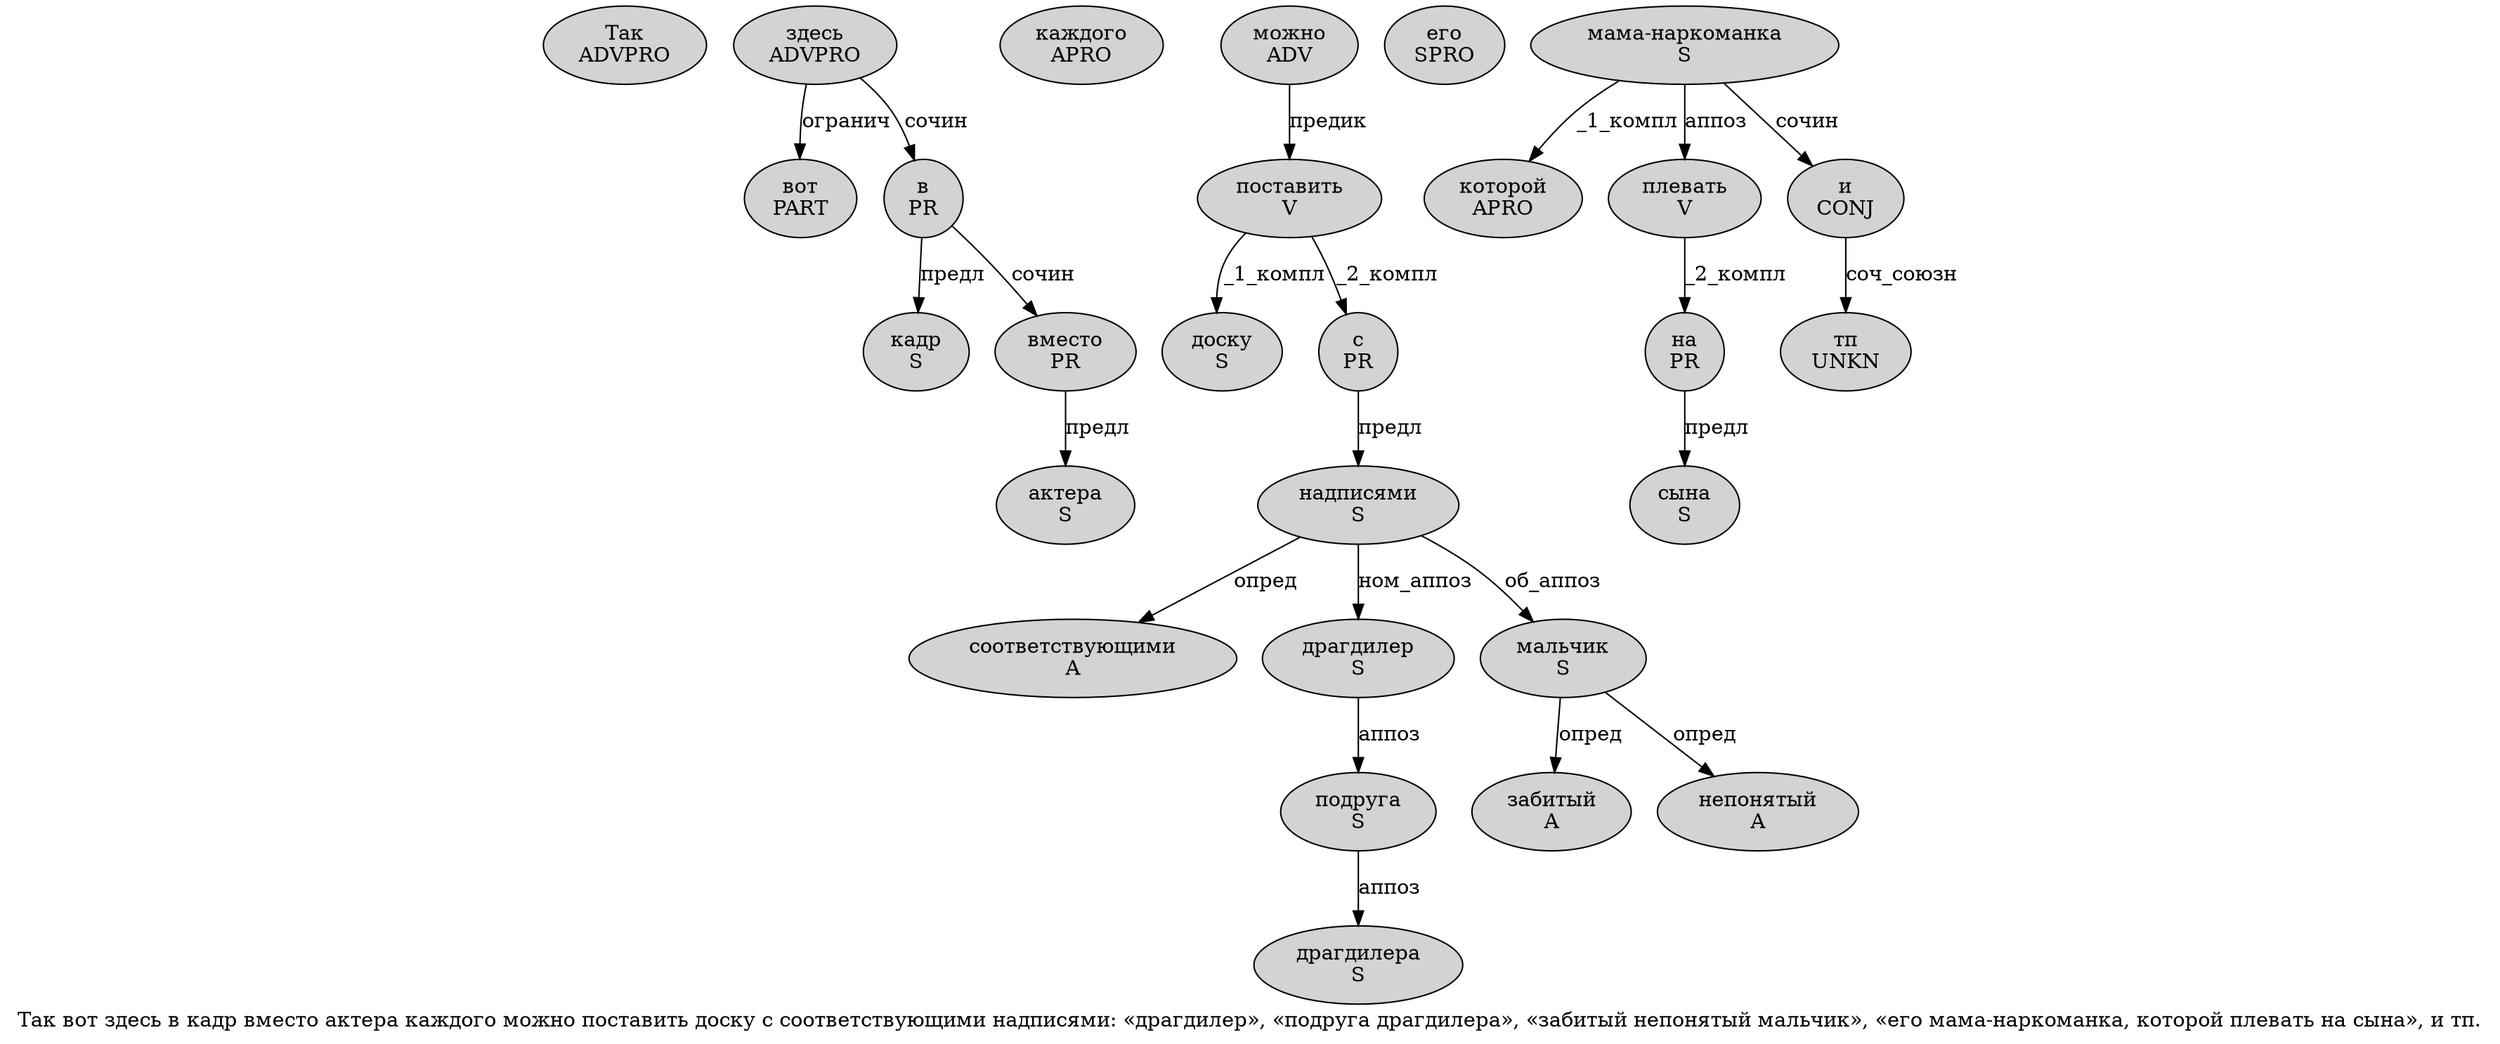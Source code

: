 digraph SENTENCE_4155 {
	graph [label="Так вот здесь в кадр вместо актера каждого можно поставить доску с соответствующими надписями: «драгдилер», «подруга драгдилера», «забитый непонятый мальчик», «его мама-наркоманка, которой плевать на сына», и тп."]
	node [style=filled]
		0 [label="Так
ADVPRO" color="" fillcolor=lightgray penwidth=1 shape=ellipse]
		1 [label="вот
PART" color="" fillcolor=lightgray penwidth=1 shape=ellipse]
		2 [label="здесь
ADVPRO" color="" fillcolor=lightgray penwidth=1 shape=ellipse]
		3 [label="в
PR" color="" fillcolor=lightgray penwidth=1 shape=ellipse]
		4 [label="кадр
S" color="" fillcolor=lightgray penwidth=1 shape=ellipse]
		5 [label="вместо
PR" color="" fillcolor=lightgray penwidth=1 shape=ellipse]
		6 [label="актера
S" color="" fillcolor=lightgray penwidth=1 shape=ellipse]
		7 [label="каждого
APRO" color="" fillcolor=lightgray penwidth=1 shape=ellipse]
		8 [label="можно
ADV" color="" fillcolor=lightgray penwidth=1 shape=ellipse]
		9 [label="поставить
V" color="" fillcolor=lightgray penwidth=1 shape=ellipse]
		10 [label="доску
S" color="" fillcolor=lightgray penwidth=1 shape=ellipse]
		11 [label="с
PR" color="" fillcolor=lightgray penwidth=1 shape=ellipse]
		12 [label="соответствующими
A" color="" fillcolor=lightgray penwidth=1 shape=ellipse]
		13 [label="надписями
S" color="" fillcolor=lightgray penwidth=1 shape=ellipse]
		16 [label="драгдилер
S" color="" fillcolor=lightgray penwidth=1 shape=ellipse]
		20 [label="подруга
S" color="" fillcolor=lightgray penwidth=1 shape=ellipse]
		21 [label="драгдилера
S" color="" fillcolor=lightgray penwidth=1 shape=ellipse]
		25 [label="забитый
A" color="" fillcolor=lightgray penwidth=1 shape=ellipse]
		26 [label="непонятый
A" color="" fillcolor=lightgray penwidth=1 shape=ellipse]
		27 [label="мальчик
S" color="" fillcolor=lightgray penwidth=1 shape=ellipse]
		31 [label="его
SPRO" color="" fillcolor=lightgray penwidth=1 shape=ellipse]
		32 [label="мама-наркоманка
S" color="" fillcolor=lightgray penwidth=1 shape=ellipse]
		34 [label="которой
APRO" color="" fillcolor=lightgray penwidth=1 shape=ellipse]
		35 [label="плевать
V" color="" fillcolor=lightgray penwidth=1 shape=ellipse]
		36 [label="на
PR" color="" fillcolor=lightgray penwidth=1 shape=ellipse]
		37 [label="сына
S" color="" fillcolor=lightgray penwidth=1 shape=ellipse]
		40 [label="и
CONJ" color="" fillcolor=lightgray penwidth=1 shape=ellipse]
		41 [label="тп
UNKN" color="" fillcolor=lightgray penwidth=1 shape=ellipse]
			5 -> 6 [label="предл"]
			36 -> 37 [label="предл"]
			40 -> 41 [label="соч_союзн"]
			9 -> 10 [label="_1_компл"]
			9 -> 11 [label="_2_компл"]
			16 -> 20 [label="аппоз"]
			3 -> 4 [label="предл"]
			3 -> 5 [label="сочин"]
			8 -> 9 [label="предик"]
			27 -> 25 [label="опред"]
			27 -> 26 [label="опред"]
			13 -> 12 [label="опред"]
			13 -> 16 [label="ном_аппоз"]
			13 -> 27 [label="об_аппоз"]
			2 -> 1 [label="огранич"]
			2 -> 3 [label="сочин"]
			32 -> 34 [label="_1_компл"]
			32 -> 35 [label="аппоз"]
			32 -> 40 [label="сочин"]
			11 -> 13 [label="предл"]
			35 -> 36 [label="_2_компл"]
			20 -> 21 [label="аппоз"]
}
